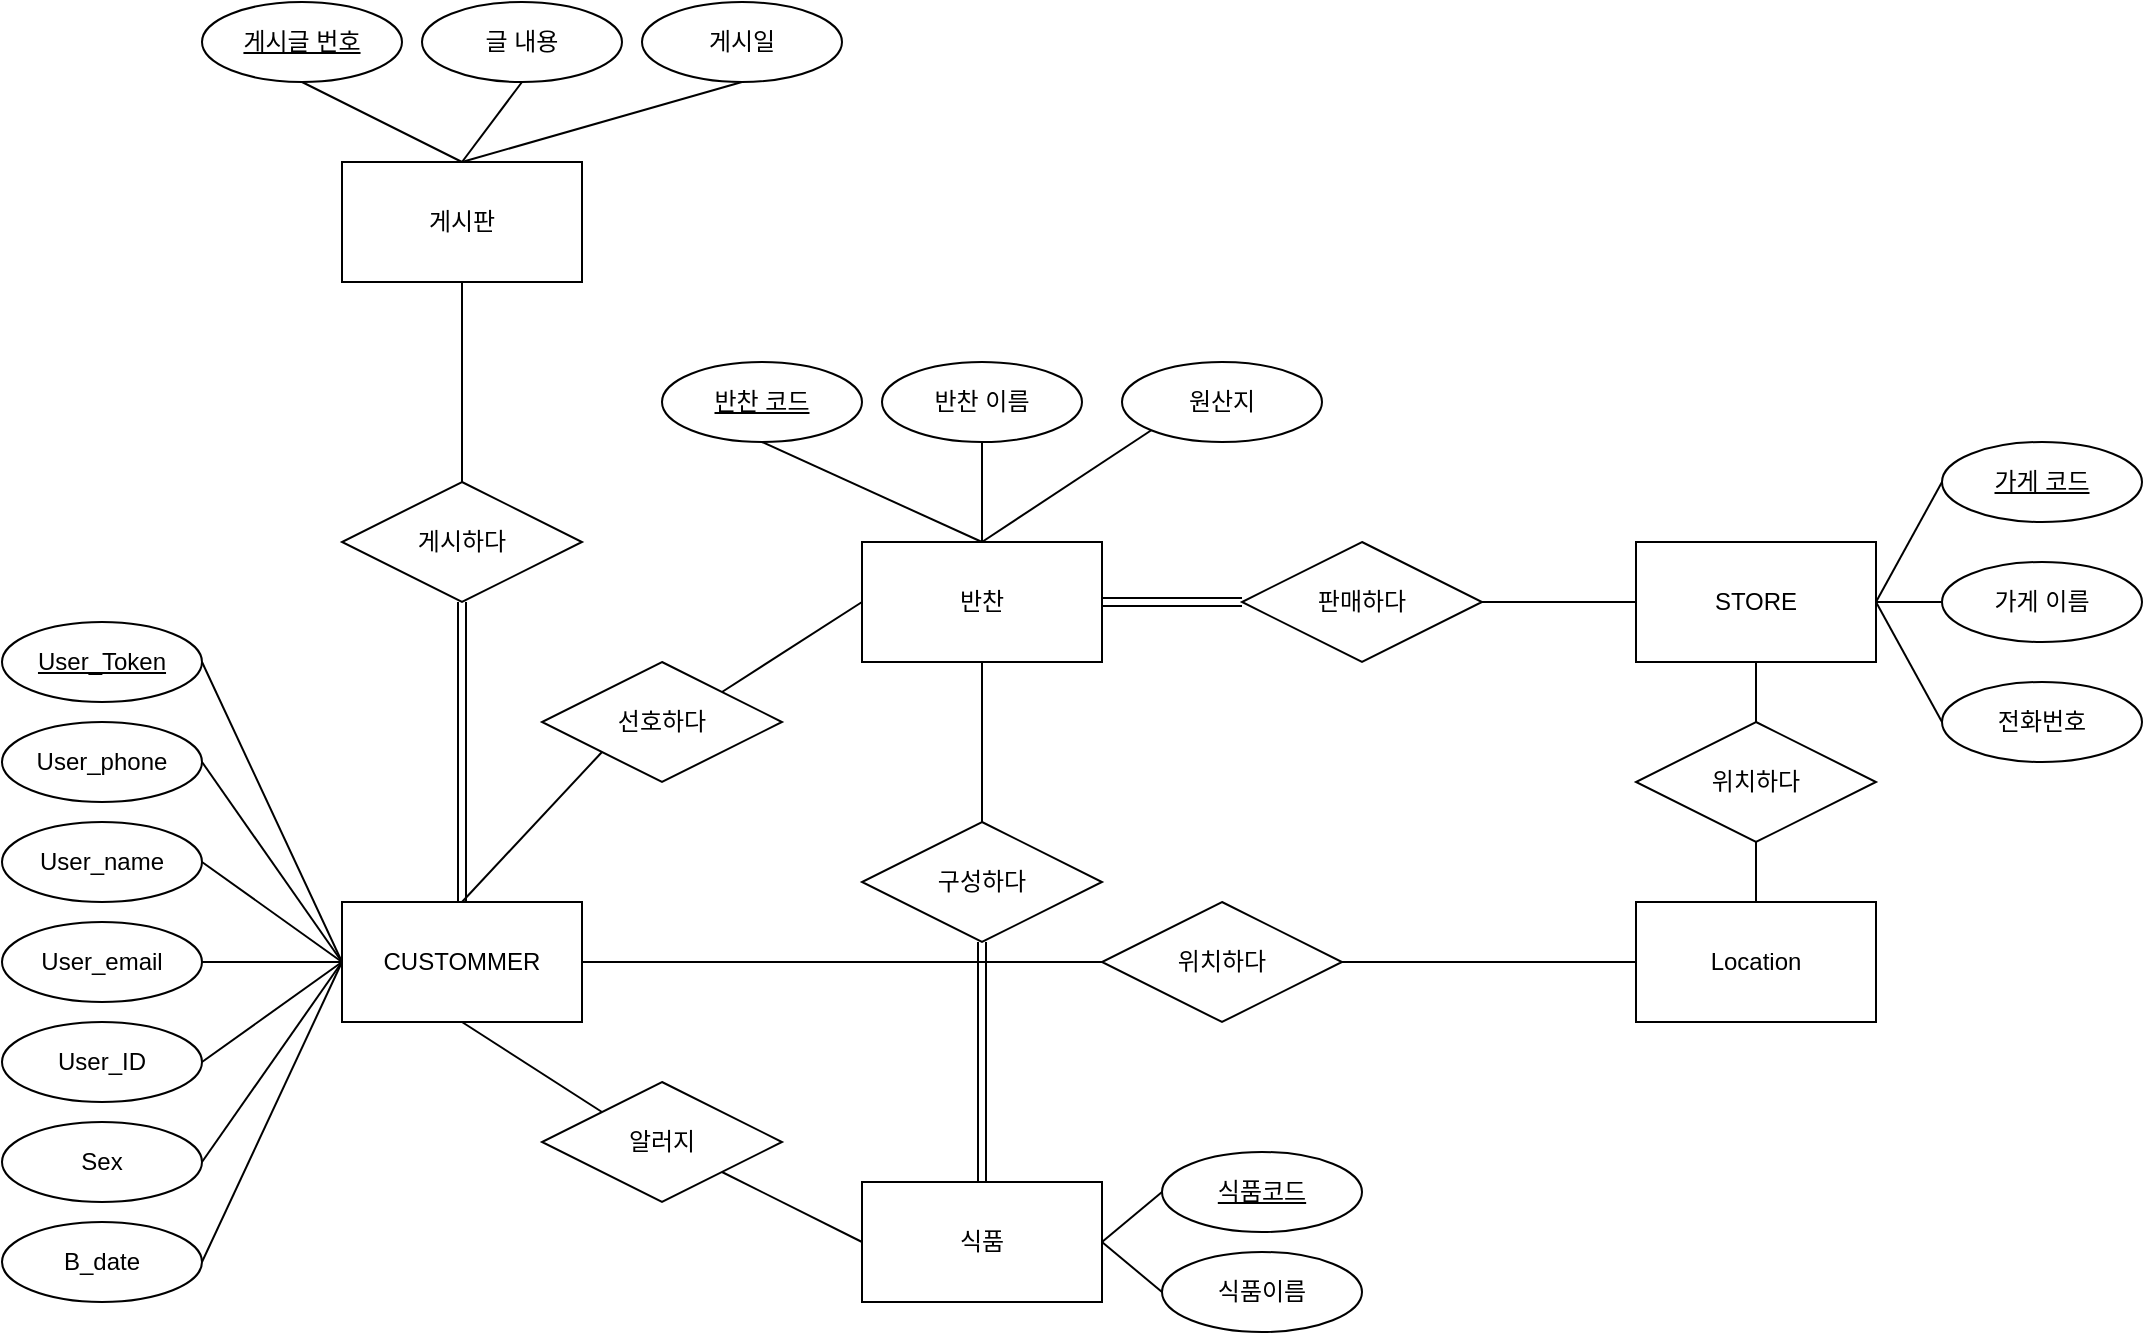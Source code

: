 <mxfile version="14.7.3" type="device"><diagram id="-m-ryePIKYbAifoejYji" name="Page-1"><mxGraphModel dx="1093" dy="2037" grid="1" gridSize="10" guides="1" tooltips="1" connect="1" arrows="1" fold="1" page="1" pageScale="1" pageWidth="827" pageHeight="1169" math="0" shadow="0"><root><mxCell id="0"/><mxCell id="1" parent="0"/><mxCell id="DB0MPwmpAwNERmVzXSz2-32" style="edgeStyle=none;rounded=0;orthogonalLoop=1;jettySize=auto;html=1;exitX=0.5;exitY=0;exitDx=0;exitDy=0;entryX=0;entryY=1;entryDx=0;entryDy=0;endArrow=none;endFill=0;" parent="1" source="DB0MPwmpAwNERmVzXSz2-1" target="DB0MPwmpAwNERmVzXSz2-31" edge="1"><mxGeometry relative="1" as="geometry"/></mxCell><mxCell id="DB0MPwmpAwNERmVzXSz2-41" style="edgeStyle=none;rounded=0;orthogonalLoop=1;jettySize=auto;html=1;exitX=0.5;exitY=1;exitDx=0;exitDy=0;entryX=0;entryY=0;entryDx=0;entryDy=0;endArrow=none;endFill=0;" parent="1" source="DB0MPwmpAwNERmVzXSz2-1" target="DB0MPwmpAwNERmVzXSz2-34" edge="1"><mxGeometry relative="1" as="geometry"/></mxCell><mxCell id="DB0MPwmpAwNERmVzXSz2-52" style="edgeStyle=none;rounded=0;orthogonalLoop=1;jettySize=auto;html=1;exitX=0.5;exitY=0;exitDx=0;exitDy=0;entryX=0.5;entryY=1;entryDx=0;entryDy=0;endArrow=none;endFill=0;shape=link;" parent="1" source="DB0MPwmpAwNERmVzXSz2-1" target="DB0MPwmpAwNERmVzXSz2-38" edge="1"><mxGeometry relative="1" as="geometry"/></mxCell><mxCell id="VTWE7mAQCzNtELR3TWqm-10" style="edgeStyle=none;rounded=0;orthogonalLoop=1;jettySize=auto;html=1;exitX=1;exitY=0.5;exitDx=0;exitDy=0;endArrow=none;endFill=0;" edge="1" parent="1" source="DB0MPwmpAwNERmVzXSz2-1" target="VTWE7mAQCzNtELR3TWqm-6"><mxGeometry relative="1" as="geometry"/></mxCell><mxCell id="DB0MPwmpAwNERmVzXSz2-1" value="CUSTOMMER" style="rounded=0;whiteSpace=wrap;html=1;" parent="1" vertex="1"><mxGeometry x="460" y="120" width="120" height="60" as="geometry"/></mxCell><mxCell id="DB0MPwmpAwNERmVzXSz2-40" style="edgeStyle=none;rounded=0;orthogonalLoop=1;jettySize=auto;html=1;exitX=0;exitY=0.5;exitDx=0;exitDy=0;entryX=1;entryY=0.5;entryDx=0;entryDy=0;endArrow=none;endFill=0;" parent="1" source="DB0MPwmpAwNERmVzXSz2-2" target="DB0MPwmpAwNERmVzXSz2-36" edge="1"><mxGeometry relative="1" as="geometry"/></mxCell><mxCell id="9e_IwflSBcViz8zKiLGi-3" style="rounded=0;orthogonalLoop=1;jettySize=auto;html=1;exitX=1;exitY=0.5;exitDx=0;exitDy=0;entryX=0;entryY=0.5;entryDx=0;entryDy=0;endArrow=none;endFill=0;" parent="1" source="DB0MPwmpAwNERmVzXSz2-2" target="DB0MPwmpAwNERmVzXSz2-70" edge="1"><mxGeometry relative="1" as="geometry"/></mxCell><mxCell id="9e_IwflSBcViz8zKiLGi-4" style="edgeStyle=none;rounded=0;orthogonalLoop=1;jettySize=auto;html=1;exitX=1;exitY=0.5;exitDx=0;exitDy=0;entryX=0;entryY=0.5;entryDx=0;entryDy=0;endArrow=none;endFill=0;" parent="1" source="DB0MPwmpAwNERmVzXSz2-2" target="9e_IwflSBcViz8zKiLGi-1" edge="1"><mxGeometry relative="1" as="geometry"/></mxCell><mxCell id="9e_IwflSBcViz8zKiLGi-5" style="edgeStyle=none;rounded=0;orthogonalLoop=1;jettySize=auto;html=1;exitX=1;exitY=0.5;exitDx=0;exitDy=0;entryX=0;entryY=0.5;entryDx=0;entryDy=0;endArrow=none;endFill=0;" parent="1" source="DB0MPwmpAwNERmVzXSz2-2" target="9e_IwflSBcViz8zKiLGi-2" edge="1"><mxGeometry relative="1" as="geometry"/></mxCell><mxCell id="VTWE7mAQCzNtELR3TWqm-12" style="edgeStyle=none;rounded=0;orthogonalLoop=1;jettySize=auto;html=1;exitX=0.5;exitY=1;exitDx=0;exitDy=0;entryX=0.5;entryY=0;entryDx=0;entryDy=0;endArrow=none;endFill=0;" edge="1" parent="1" source="DB0MPwmpAwNERmVzXSz2-2" target="VTWE7mAQCzNtELR3TWqm-7"><mxGeometry relative="1" as="geometry"/></mxCell><mxCell id="DB0MPwmpAwNERmVzXSz2-2" value="STORE" style="rounded=0;whiteSpace=wrap;html=1;" parent="1" vertex="1"><mxGeometry x="1107" y="-60" width="120" height="60" as="geometry"/></mxCell><mxCell id="DB0MPwmpAwNERmVzXSz2-26" style="edgeStyle=none;rounded=0;orthogonalLoop=1;jettySize=auto;html=1;exitX=1;exitY=0.5;exitDx=0;exitDy=0;endArrow=none;endFill=0;" parent="1" source="DB0MPwmpAwNERmVzXSz2-11" edge="1"><mxGeometry relative="1" as="geometry"><mxPoint x="460" y="150" as="targetPoint"/></mxGeometry></mxCell><mxCell id="DB0MPwmpAwNERmVzXSz2-11" value="User_ID" style="ellipse;whiteSpace=wrap;html=1;align=center;" parent="1" vertex="1"><mxGeometry x="290" y="180" width="100" height="40" as="geometry"/></mxCell><mxCell id="DB0MPwmpAwNERmVzXSz2-25" style="edgeStyle=none;rounded=0;orthogonalLoop=1;jettySize=auto;html=1;exitX=1;exitY=0.5;exitDx=0;exitDy=0;entryX=0;entryY=0.5;entryDx=0;entryDy=0;endArrow=none;endFill=0;" parent="1" source="DB0MPwmpAwNERmVzXSz2-12" target="DB0MPwmpAwNERmVzXSz2-1" edge="1"><mxGeometry relative="1" as="geometry"/></mxCell><mxCell id="DB0MPwmpAwNERmVzXSz2-12" value="User_email" style="ellipse;whiteSpace=wrap;html=1;align=center;" parent="1" vertex="1"><mxGeometry x="290" y="130" width="100" height="40" as="geometry"/></mxCell><mxCell id="DB0MPwmpAwNERmVzXSz2-24" style="edgeStyle=none;rounded=0;orthogonalLoop=1;jettySize=auto;html=1;exitX=1;exitY=0.5;exitDx=0;exitDy=0;endArrow=none;endFill=0;" parent="1" source="DB0MPwmpAwNERmVzXSz2-13" edge="1"><mxGeometry relative="1" as="geometry"><mxPoint x="460" y="150" as="targetPoint"/></mxGeometry></mxCell><mxCell id="DB0MPwmpAwNERmVzXSz2-13" value="User_name" style="ellipse;whiteSpace=wrap;html=1;align=center;" parent="1" vertex="1"><mxGeometry x="290" y="80" width="100" height="40" as="geometry"/></mxCell><mxCell id="DB0MPwmpAwNERmVzXSz2-23" style="edgeStyle=none;rounded=0;orthogonalLoop=1;jettySize=auto;html=1;exitX=1;exitY=0.5;exitDx=0;exitDy=0;entryX=0;entryY=0.5;entryDx=0;entryDy=0;endArrow=none;endFill=0;" parent="1" source="DB0MPwmpAwNERmVzXSz2-14" target="DB0MPwmpAwNERmVzXSz2-1" edge="1"><mxGeometry relative="1" as="geometry"/></mxCell><mxCell id="DB0MPwmpAwNERmVzXSz2-14" value="User_phone" style="ellipse;whiteSpace=wrap;html=1;align=center;" parent="1" vertex="1"><mxGeometry x="290" y="30" width="100" height="40" as="geometry"/></mxCell><mxCell id="DB0MPwmpAwNERmVzXSz2-22" style="rounded=0;orthogonalLoop=1;jettySize=auto;html=1;exitX=1;exitY=0.5;exitDx=0;exitDy=0;entryX=0;entryY=0.5;entryDx=0;entryDy=0;endArrow=none;endFill=0;" parent="1" source="DB0MPwmpAwNERmVzXSz2-15" target="DB0MPwmpAwNERmVzXSz2-1" edge="1"><mxGeometry relative="1" as="geometry"/></mxCell><mxCell id="DB0MPwmpAwNERmVzXSz2-15" value="User_Token" style="ellipse;whiteSpace=wrap;html=1;align=center;fontStyle=4;" parent="1" vertex="1"><mxGeometry x="290" y="-20" width="100" height="40" as="geometry"/></mxCell><mxCell id="DB0MPwmpAwNERmVzXSz2-19" value="게시판" style="rounded=0;whiteSpace=wrap;html=1;" parent="1" vertex="1"><mxGeometry x="460" y="-250" width="120" height="60" as="geometry"/></mxCell><mxCell id="DB0MPwmpAwNERmVzXSz2-39" style="edgeStyle=none;rounded=0;orthogonalLoop=1;jettySize=auto;html=1;exitX=1;exitY=0.5;exitDx=0;exitDy=0;entryX=0;entryY=0.5;entryDx=0;entryDy=0;endArrow=none;endFill=0;shape=link;" parent="1" source="DB0MPwmpAwNERmVzXSz2-20" target="DB0MPwmpAwNERmVzXSz2-36" edge="1"><mxGeometry relative="1" as="geometry"/></mxCell><mxCell id="DB0MPwmpAwNERmVzXSz2-46" style="edgeStyle=none;rounded=0;orthogonalLoop=1;jettySize=auto;html=1;exitX=0.5;exitY=1;exitDx=0;exitDy=0;entryX=0.5;entryY=0;entryDx=0;entryDy=0;endArrow=none;endFill=0;" parent="1" source="DB0MPwmpAwNERmVzXSz2-20" target="DB0MPwmpAwNERmVzXSz2-45" edge="1"><mxGeometry relative="1" as="geometry"/></mxCell><mxCell id="DB0MPwmpAwNERmVzXSz2-62" style="edgeStyle=none;rounded=0;orthogonalLoop=1;jettySize=auto;html=1;exitX=0.5;exitY=0;exitDx=0;exitDy=0;entryX=0.5;entryY=1;entryDx=0;entryDy=0;endArrow=none;endFill=0;" parent="1" source="DB0MPwmpAwNERmVzXSz2-20" target="DB0MPwmpAwNERmVzXSz2-61" edge="1"><mxGeometry relative="1" as="geometry"/></mxCell><mxCell id="VTWE7mAQCzNtELR3TWqm-9" style="edgeStyle=none;rounded=0;orthogonalLoop=1;jettySize=auto;html=1;exitX=0.5;exitY=0;exitDx=0;exitDy=0;entryX=0;entryY=1;entryDx=0;entryDy=0;endArrow=none;endFill=0;" edge="1" parent="1" source="DB0MPwmpAwNERmVzXSz2-20" target="VTWE7mAQCzNtELR3TWqm-8"><mxGeometry relative="1" as="geometry"/></mxCell><mxCell id="DB0MPwmpAwNERmVzXSz2-20" value="반찬" style="rounded=0;whiteSpace=wrap;html=1;" parent="1" vertex="1"><mxGeometry x="720" y="-60" width="120" height="60" as="geometry"/></mxCell><mxCell id="DB0MPwmpAwNERmVzXSz2-33" style="edgeStyle=none;rounded=0;orthogonalLoop=1;jettySize=auto;html=1;exitX=1;exitY=0;exitDx=0;exitDy=0;entryX=0;entryY=0.5;entryDx=0;entryDy=0;endArrow=none;endFill=0;" parent="1" source="DB0MPwmpAwNERmVzXSz2-31" target="DB0MPwmpAwNERmVzXSz2-20" edge="1"><mxGeometry relative="1" as="geometry"/></mxCell><mxCell id="DB0MPwmpAwNERmVzXSz2-31" value="선호하다" style="shape=rhombus;perimeter=rhombusPerimeter;whiteSpace=wrap;html=1;align=center;" parent="1" vertex="1"><mxGeometry x="560" width="120" height="60" as="geometry"/></mxCell><mxCell id="DB0MPwmpAwNERmVzXSz2-44" style="edgeStyle=none;rounded=0;orthogonalLoop=1;jettySize=auto;html=1;exitX=1;exitY=1;exitDx=0;exitDy=0;entryX=0;entryY=0.5;entryDx=0;entryDy=0;endArrow=none;endFill=0;" parent="1" source="DB0MPwmpAwNERmVzXSz2-34" target="DB0MPwmpAwNERmVzXSz2-43" edge="1"><mxGeometry relative="1" as="geometry"/></mxCell><mxCell id="DB0MPwmpAwNERmVzXSz2-34" value="알러지" style="shape=rhombus;perimeter=rhombusPerimeter;whiteSpace=wrap;html=1;align=center;" parent="1" vertex="1"><mxGeometry x="560" y="210" width="120" height="60" as="geometry"/></mxCell><mxCell id="DB0MPwmpAwNERmVzXSz2-36" value="판매하다" style="shape=rhombus;perimeter=rhombusPerimeter;whiteSpace=wrap;html=1;align=center;" parent="1" vertex="1"><mxGeometry x="910" y="-60" width="120" height="60" as="geometry"/></mxCell><mxCell id="DB0MPwmpAwNERmVzXSz2-53" style="edgeStyle=none;rounded=0;orthogonalLoop=1;jettySize=auto;html=1;exitX=0.5;exitY=0;exitDx=0;exitDy=0;entryX=0.5;entryY=1;entryDx=0;entryDy=0;endArrow=none;endFill=0;" parent="1" source="DB0MPwmpAwNERmVzXSz2-38" target="DB0MPwmpAwNERmVzXSz2-19" edge="1"><mxGeometry relative="1" as="geometry"/></mxCell><mxCell id="DB0MPwmpAwNERmVzXSz2-38" value="게시하다" style="shape=rhombus;perimeter=rhombusPerimeter;whiteSpace=wrap;html=1;align=center;" parent="1" vertex="1"><mxGeometry x="460" y="-90" width="120" height="60" as="geometry"/></mxCell><mxCell id="DB0MPwmpAwNERmVzXSz2-56" style="edgeStyle=none;rounded=0;orthogonalLoop=1;jettySize=auto;html=1;exitX=1;exitY=0.5;exitDx=0;exitDy=0;entryX=0;entryY=0.5;entryDx=0;entryDy=0;endArrow=none;endFill=0;" parent="1" source="DB0MPwmpAwNERmVzXSz2-43" target="DB0MPwmpAwNERmVzXSz2-54" edge="1"><mxGeometry relative="1" as="geometry"/></mxCell><mxCell id="DB0MPwmpAwNERmVzXSz2-57" style="edgeStyle=none;rounded=0;orthogonalLoop=1;jettySize=auto;html=1;exitX=1;exitY=0.5;exitDx=0;exitDy=0;entryX=0;entryY=0.5;entryDx=0;entryDy=0;endArrow=none;endFill=0;" parent="1" source="DB0MPwmpAwNERmVzXSz2-43" target="DB0MPwmpAwNERmVzXSz2-55" edge="1"><mxGeometry relative="1" as="geometry"/></mxCell><mxCell id="DB0MPwmpAwNERmVzXSz2-43" value="식품" style="rounded=0;whiteSpace=wrap;html=1;" parent="1" vertex="1"><mxGeometry x="720" y="260" width="120" height="60" as="geometry"/></mxCell><mxCell id="DB0MPwmpAwNERmVzXSz2-47" style="edgeStyle=none;rounded=0;orthogonalLoop=1;jettySize=auto;html=1;exitX=0.5;exitY=1;exitDx=0;exitDy=0;entryX=0.5;entryY=0;entryDx=0;entryDy=0;endArrow=none;endFill=0;shape=link;" parent="1" source="DB0MPwmpAwNERmVzXSz2-45" target="DB0MPwmpAwNERmVzXSz2-43" edge="1"><mxGeometry relative="1" as="geometry"/></mxCell><mxCell id="DB0MPwmpAwNERmVzXSz2-45" value="구성하다" style="shape=rhombus;perimeter=rhombusPerimeter;whiteSpace=wrap;html=1;align=center;" parent="1" vertex="1"><mxGeometry x="720" y="80" width="120" height="60" as="geometry"/></mxCell><mxCell id="DB0MPwmpAwNERmVzXSz2-54" value="식품코드" style="ellipse;whiteSpace=wrap;html=1;align=center;fontStyle=4;" parent="1" vertex="1"><mxGeometry x="870" y="245" width="100" height="40" as="geometry"/></mxCell><mxCell id="DB0MPwmpAwNERmVzXSz2-55" value="식품이름" style="ellipse;whiteSpace=wrap;html=1;align=center;" parent="1" vertex="1"><mxGeometry x="870" y="295" width="100" height="40" as="geometry"/></mxCell><mxCell id="DB0MPwmpAwNERmVzXSz2-59" style="edgeStyle=none;rounded=0;orthogonalLoop=1;jettySize=auto;html=1;exitX=0.5;exitY=1;exitDx=0;exitDy=0;entryX=0.5;entryY=0;entryDx=0;entryDy=0;endArrow=none;endFill=0;" parent="1" source="DB0MPwmpAwNERmVzXSz2-58" target="DB0MPwmpAwNERmVzXSz2-20" edge="1"><mxGeometry relative="1" as="geometry"/></mxCell><mxCell id="DB0MPwmpAwNERmVzXSz2-58" value="반찬 코드" style="ellipse;whiteSpace=wrap;html=1;align=center;fontStyle=4;" parent="1" vertex="1"><mxGeometry x="620" y="-150" width="100" height="40" as="geometry"/></mxCell><mxCell id="DB0MPwmpAwNERmVzXSz2-61" value="반찬 이름" style="ellipse;whiteSpace=wrap;html=1;align=center;" parent="1" vertex="1"><mxGeometry x="730" y="-150" width="100" height="40" as="geometry"/></mxCell><mxCell id="DB0MPwmpAwNERmVzXSz2-67" style="edgeStyle=none;rounded=0;orthogonalLoop=1;jettySize=auto;html=1;exitX=0.5;exitY=1;exitDx=0;exitDy=0;entryX=0.5;entryY=0;entryDx=0;entryDy=0;endArrow=none;endFill=0;" parent="1" source="DB0MPwmpAwNERmVzXSz2-63" target="DB0MPwmpAwNERmVzXSz2-19" edge="1"><mxGeometry relative="1" as="geometry"/></mxCell><mxCell id="DB0MPwmpAwNERmVzXSz2-63" value="게시글 번호" style="ellipse;whiteSpace=wrap;html=1;align=center;fontStyle=4;" parent="1" vertex="1"><mxGeometry x="390" y="-330" width="100" height="40" as="geometry"/></mxCell><mxCell id="DB0MPwmpAwNERmVzXSz2-68" style="edgeStyle=none;rounded=0;orthogonalLoop=1;jettySize=auto;html=1;exitX=0.5;exitY=1;exitDx=0;exitDy=0;entryX=0.5;entryY=0;entryDx=0;entryDy=0;endArrow=none;endFill=0;" parent="1" source="DB0MPwmpAwNERmVzXSz2-64" target="DB0MPwmpAwNERmVzXSz2-19" edge="1"><mxGeometry relative="1" as="geometry"/></mxCell><mxCell id="DB0MPwmpAwNERmVzXSz2-64" value="글 내용" style="ellipse;whiteSpace=wrap;html=1;align=center;" parent="1" vertex="1"><mxGeometry x="500" y="-330" width="100" height="40" as="geometry"/></mxCell><mxCell id="DB0MPwmpAwNERmVzXSz2-69" style="edgeStyle=none;rounded=0;orthogonalLoop=1;jettySize=auto;html=1;exitX=0.5;exitY=1;exitDx=0;exitDy=0;entryX=0.5;entryY=0;entryDx=0;entryDy=0;endArrow=none;endFill=0;" parent="1" source="DB0MPwmpAwNERmVzXSz2-66" target="DB0MPwmpAwNERmVzXSz2-19" edge="1"><mxGeometry relative="1" as="geometry"/></mxCell><mxCell id="DB0MPwmpAwNERmVzXSz2-66" value="게시일" style="ellipse;whiteSpace=wrap;html=1;align=center;" parent="1" vertex="1"><mxGeometry x="610" y="-330" width="100" height="40" as="geometry"/></mxCell><mxCell id="DB0MPwmpAwNERmVzXSz2-70" value="가게 코드" style="ellipse;whiteSpace=wrap;html=1;align=center;fontStyle=4;" parent="1" vertex="1"><mxGeometry x="1260" y="-110" width="100" height="40" as="geometry"/></mxCell><mxCell id="9e_IwflSBcViz8zKiLGi-1" value="가게 이름" style="ellipse;whiteSpace=wrap;html=1;align=center;" parent="1" vertex="1"><mxGeometry x="1260" y="-50" width="100" height="40" as="geometry"/></mxCell><mxCell id="9e_IwflSBcViz8zKiLGi-2" value="전화번호" style="ellipse;whiteSpace=wrap;html=1;align=center;" parent="1" vertex="1"><mxGeometry x="1260" y="10" width="100" height="40" as="geometry"/></mxCell><mxCell id="VTWE7mAQCzNtELR3TWqm-3" style="rounded=0;orthogonalLoop=1;jettySize=auto;html=1;exitX=1;exitY=0.5;exitDx=0;exitDy=0;entryX=0;entryY=0.5;entryDx=0;entryDy=0;endArrow=none;endFill=0;" edge="1" parent="1" source="VTWE7mAQCzNtELR3TWqm-1" target="DB0MPwmpAwNERmVzXSz2-1"><mxGeometry relative="1" as="geometry"/></mxCell><mxCell id="VTWE7mAQCzNtELR3TWqm-1" value="Sex" style="ellipse;whiteSpace=wrap;html=1;align=center;" vertex="1" parent="1"><mxGeometry x="290" y="230" width="100" height="40" as="geometry"/></mxCell><mxCell id="VTWE7mAQCzNtELR3TWqm-4" style="edgeStyle=none;rounded=0;orthogonalLoop=1;jettySize=auto;html=1;exitX=1;exitY=0.5;exitDx=0;exitDy=0;entryX=0;entryY=0.5;entryDx=0;entryDy=0;endArrow=none;endFill=0;" edge="1" parent="1" source="VTWE7mAQCzNtELR3TWqm-2" target="DB0MPwmpAwNERmVzXSz2-1"><mxGeometry relative="1" as="geometry"/></mxCell><mxCell id="VTWE7mAQCzNtELR3TWqm-2" value="B_date" style="ellipse;whiteSpace=wrap;html=1;align=center;" vertex="1" parent="1"><mxGeometry x="290" y="280" width="100" height="40" as="geometry"/></mxCell><mxCell id="VTWE7mAQCzNtELR3TWqm-5" value="Location" style="rounded=0;whiteSpace=wrap;html=1;" vertex="1" parent="1"><mxGeometry x="1107" y="120" width="120" height="60" as="geometry"/></mxCell><mxCell id="VTWE7mAQCzNtELR3TWqm-11" style="edgeStyle=none;rounded=0;orthogonalLoop=1;jettySize=auto;html=1;exitX=1;exitY=0.5;exitDx=0;exitDy=0;entryX=0;entryY=0.5;entryDx=0;entryDy=0;endArrow=none;endFill=0;" edge="1" parent="1" source="VTWE7mAQCzNtELR3TWqm-6" target="VTWE7mAQCzNtELR3TWqm-5"><mxGeometry relative="1" as="geometry"/></mxCell><mxCell id="VTWE7mAQCzNtELR3TWqm-6" value="위치하다" style="shape=rhombus;perimeter=rhombusPerimeter;whiteSpace=wrap;html=1;align=center;" vertex="1" parent="1"><mxGeometry x="840" y="120" width="120" height="60" as="geometry"/></mxCell><mxCell id="VTWE7mAQCzNtELR3TWqm-13" style="edgeStyle=none;rounded=0;orthogonalLoop=1;jettySize=auto;html=1;exitX=0.5;exitY=1;exitDx=0;exitDy=0;entryX=0.5;entryY=0;entryDx=0;entryDy=0;endArrow=none;endFill=0;" edge="1" parent="1" source="VTWE7mAQCzNtELR3TWqm-7" target="VTWE7mAQCzNtELR3TWqm-5"><mxGeometry relative="1" as="geometry"/></mxCell><mxCell id="VTWE7mAQCzNtELR3TWqm-7" value="위치하다" style="shape=rhombus;perimeter=rhombusPerimeter;whiteSpace=wrap;html=1;align=center;" vertex="1" parent="1"><mxGeometry x="1107" y="30" width="120" height="60" as="geometry"/></mxCell><mxCell id="VTWE7mAQCzNtELR3TWqm-8" value="원산지" style="ellipse;whiteSpace=wrap;html=1;align=center;" vertex="1" parent="1"><mxGeometry x="850" y="-150" width="100" height="40" as="geometry"/></mxCell></root></mxGraphModel></diagram></mxfile>